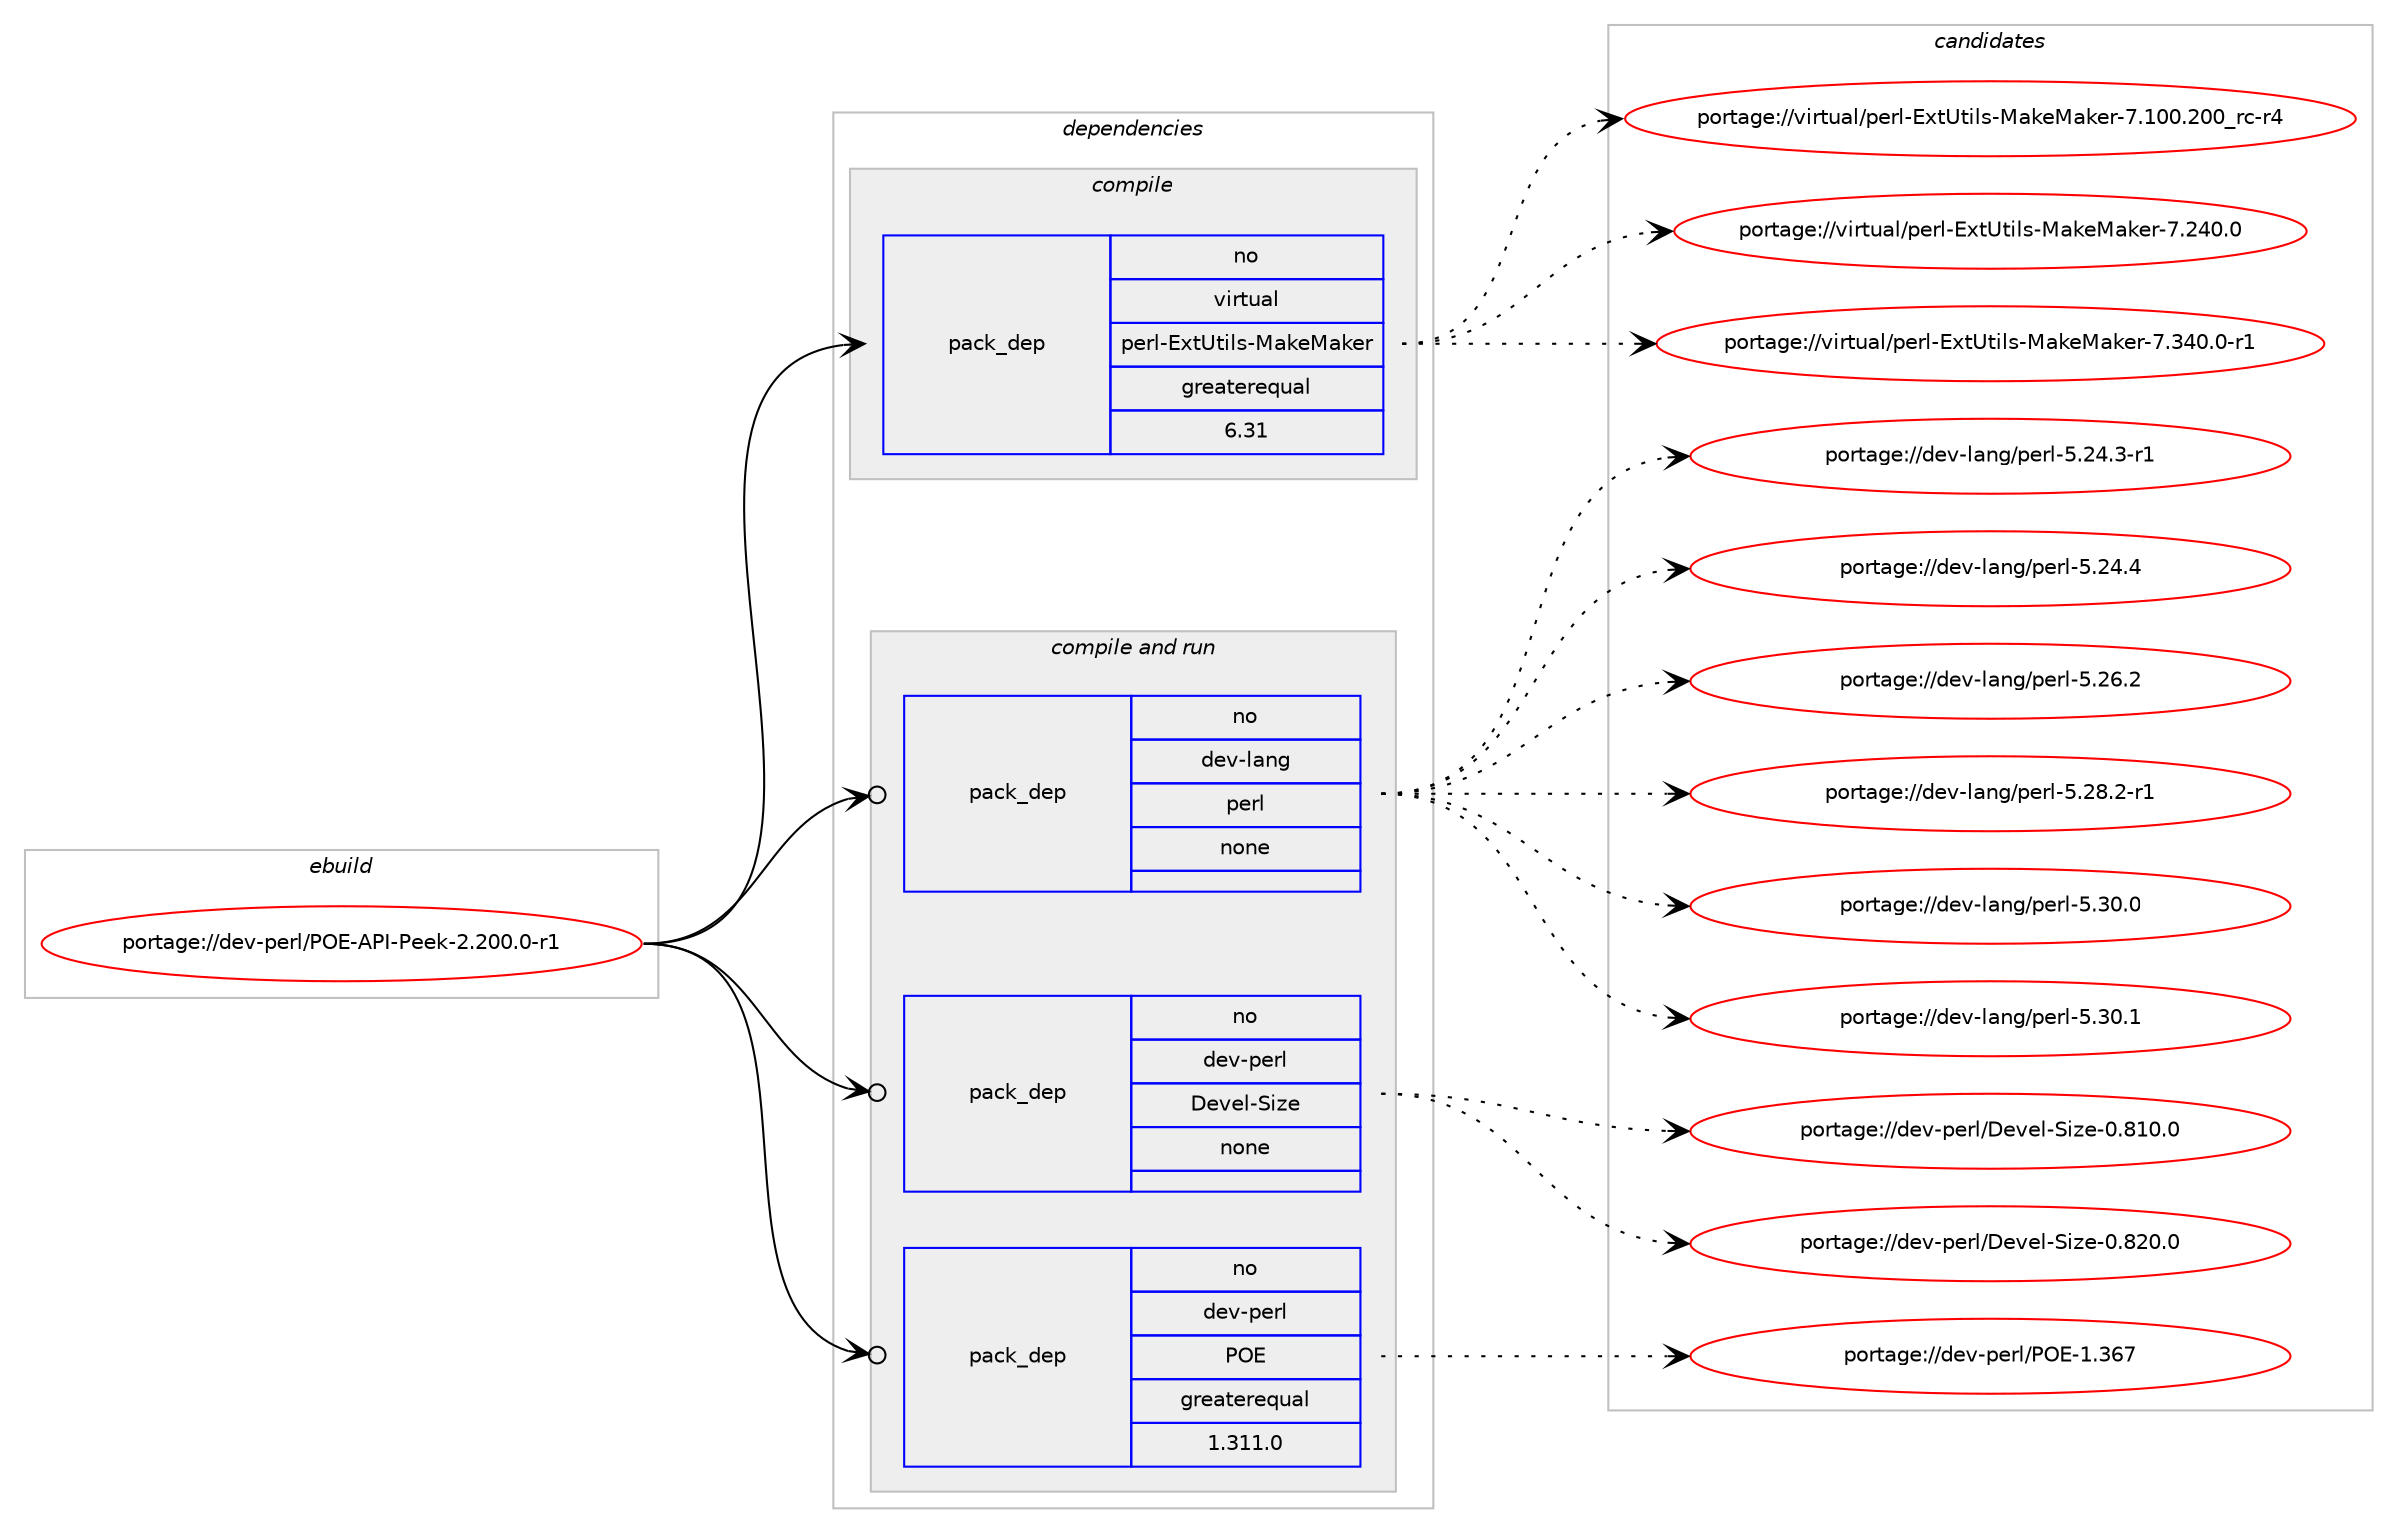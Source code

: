 digraph prolog {

# *************
# Graph options
# *************

newrank=true;
concentrate=true;
compound=true;
graph [rankdir=LR,fontname=Helvetica,fontsize=10,ranksep=1.5];#, ranksep=2.5, nodesep=0.2];
edge  [arrowhead=vee];
node  [fontname=Helvetica,fontsize=10];

# **********
# The ebuild
# **********

subgraph cluster_leftcol {
color=gray;
rank=same;
label=<<i>ebuild</i>>;
id [label="portage://dev-perl/POE-API-Peek-2.200.0-r1", color=red, width=4, href="../dev-perl/POE-API-Peek-2.200.0-r1.svg"];
}

# ****************
# The dependencies
# ****************

subgraph cluster_midcol {
color=gray;
label=<<i>dependencies</i>>;
subgraph cluster_compile {
fillcolor="#eeeeee";
style=filled;
label=<<i>compile</i>>;
subgraph pack91999 {
dependency118628 [label=<<TABLE BORDER="0" CELLBORDER="1" CELLSPACING="0" CELLPADDING="4" WIDTH="220"><TR><TD ROWSPAN="6" CELLPADDING="30">pack_dep</TD></TR><TR><TD WIDTH="110">no</TD></TR><TR><TD>virtual</TD></TR><TR><TD>perl-ExtUtils-MakeMaker</TD></TR><TR><TD>greaterequal</TD></TR><TR><TD>6.31</TD></TR></TABLE>>, shape=none, color=blue];
}
id:e -> dependency118628:w [weight=20,style="solid",arrowhead="vee"];
}
subgraph cluster_compileandrun {
fillcolor="#eeeeee";
style=filled;
label=<<i>compile and run</i>>;
subgraph pack92000 {
dependency118629 [label=<<TABLE BORDER="0" CELLBORDER="1" CELLSPACING="0" CELLPADDING="4" WIDTH="220"><TR><TD ROWSPAN="6" CELLPADDING="30">pack_dep</TD></TR><TR><TD WIDTH="110">no</TD></TR><TR><TD>dev-lang</TD></TR><TR><TD>perl</TD></TR><TR><TD>none</TD></TR><TR><TD></TD></TR></TABLE>>, shape=none, color=blue];
}
id:e -> dependency118629:w [weight=20,style="solid",arrowhead="odotvee"];
subgraph pack92001 {
dependency118630 [label=<<TABLE BORDER="0" CELLBORDER="1" CELLSPACING="0" CELLPADDING="4" WIDTH="220"><TR><TD ROWSPAN="6" CELLPADDING="30">pack_dep</TD></TR><TR><TD WIDTH="110">no</TD></TR><TR><TD>dev-perl</TD></TR><TR><TD>Devel-Size</TD></TR><TR><TD>none</TD></TR><TR><TD></TD></TR></TABLE>>, shape=none, color=blue];
}
id:e -> dependency118630:w [weight=20,style="solid",arrowhead="odotvee"];
subgraph pack92002 {
dependency118631 [label=<<TABLE BORDER="0" CELLBORDER="1" CELLSPACING="0" CELLPADDING="4" WIDTH="220"><TR><TD ROWSPAN="6" CELLPADDING="30">pack_dep</TD></TR><TR><TD WIDTH="110">no</TD></TR><TR><TD>dev-perl</TD></TR><TR><TD>POE</TD></TR><TR><TD>greaterequal</TD></TR><TR><TD>1.311.0</TD></TR></TABLE>>, shape=none, color=blue];
}
id:e -> dependency118631:w [weight=20,style="solid",arrowhead="odotvee"];
}
subgraph cluster_run {
fillcolor="#eeeeee";
style=filled;
label=<<i>run</i>>;
}
}

# **************
# The candidates
# **************

subgraph cluster_choices {
rank=same;
color=gray;
label=<<i>candidates</i>>;

subgraph choice91999 {
color=black;
nodesep=1;
choiceportage118105114116117971084711210111410845691201168511610510811545779710710177971071011144555464948484650484895114994511452 [label="portage://virtual/perl-ExtUtils-MakeMaker-7.100.200_rc-r4", color=red, width=4,href="../virtual/perl-ExtUtils-MakeMaker-7.100.200_rc-r4.svg"];
choiceportage118105114116117971084711210111410845691201168511610510811545779710710177971071011144555465052484648 [label="portage://virtual/perl-ExtUtils-MakeMaker-7.240.0", color=red, width=4,href="../virtual/perl-ExtUtils-MakeMaker-7.240.0.svg"];
choiceportage1181051141161179710847112101114108456912011685116105108115457797107101779710710111445554651524846484511449 [label="portage://virtual/perl-ExtUtils-MakeMaker-7.340.0-r1", color=red, width=4,href="../virtual/perl-ExtUtils-MakeMaker-7.340.0-r1.svg"];
dependency118628:e -> choiceportage118105114116117971084711210111410845691201168511610510811545779710710177971071011144555464948484650484895114994511452:w [style=dotted,weight="100"];
dependency118628:e -> choiceportage118105114116117971084711210111410845691201168511610510811545779710710177971071011144555465052484648:w [style=dotted,weight="100"];
dependency118628:e -> choiceportage1181051141161179710847112101114108456912011685116105108115457797107101779710710111445554651524846484511449:w [style=dotted,weight="100"];
}
subgraph choice92000 {
color=black;
nodesep=1;
choiceportage100101118451089711010347112101114108455346505246514511449 [label="portage://dev-lang/perl-5.24.3-r1", color=red, width=4,href="../dev-lang/perl-5.24.3-r1.svg"];
choiceportage10010111845108971101034711210111410845534650524652 [label="portage://dev-lang/perl-5.24.4", color=red, width=4,href="../dev-lang/perl-5.24.4.svg"];
choiceportage10010111845108971101034711210111410845534650544650 [label="portage://dev-lang/perl-5.26.2", color=red, width=4,href="../dev-lang/perl-5.26.2.svg"];
choiceportage100101118451089711010347112101114108455346505646504511449 [label="portage://dev-lang/perl-5.28.2-r1", color=red, width=4,href="../dev-lang/perl-5.28.2-r1.svg"];
choiceportage10010111845108971101034711210111410845534651484648 [label="portage://dev-lang/perl-5.30.0", color=red, width=4,href="../dev-lang/perl-5.30.0.svg"];
choiceportage10010111845108971101034711210111410845534651484649 [label="portage://dev-lang/perl-5.30.1", color=red, width=4,href="../dev-lang/perl-5.30.1.svg"];
dependency118629:e -> choiceportage100101118451089711010347112101114108455346505246514511449:w [style=dotted,weight="100"];
dependency118629:e -> choiceportage10010111845108971101034711210111410845534650524652:w [style=dotted,weight="100"];
dependency118629:e -> choiceportage10010111845108971101034711210111410845534650544650:w [style=dotted,weight="100"];
dependency118629:e -> choiceportage100101118451089711010347112101114108455346505646504511449:w [style=dotted,weight="100"];
dependency118629:e -> choiceportage10010111845108971101034711210111410845534651484648:w [style=dotted,weight="100"];
dependency118629:e -> choiceportage10010111845108971101034711210111410845534651484649:w [style=dotted,weight="100"];
}
subgraph choice92001 {
color=black;
nodesep=1;
choiceportage10010111845112101114108476810111810110845831051221014548465649484648 [label="portage://dev-perl/Devel-Size-0.810.0", color=red, width=4,href="../dev-perl/Devel-Size-0.810.0.svg"];
choiceportage10010111845112101114108476810111810110845831051221014548465650484648 [label="portage://dev-perl/Devel-Size-0.820.0", color=red, width=4,href="../dev-perl/Devel-Size-0.820.0.svg"];
dependency118630:e -> choiceportage10010111845112101114108476810111810110845831051221014548465649484648:w [style=dotted,weight="100"];
dependency118630:e -> choiceportage10010111845112101114108476810111810110845831051221014548465650484648:w [style=dotted,weight="100"];
}
subgraph choice92002 {
color=black;
nodesep=1;
choiceportage1001011184511210111410847807969454946515455 [label="portage://dev-perl/POE-1.367", color=red, width=4,href="../dev-perl/POE-1.367.svg"];
dependency118631:e -> choiceportage1001011184511210111410847807969454946515455:w [style=dotted,weight="100"];
}
}

}
